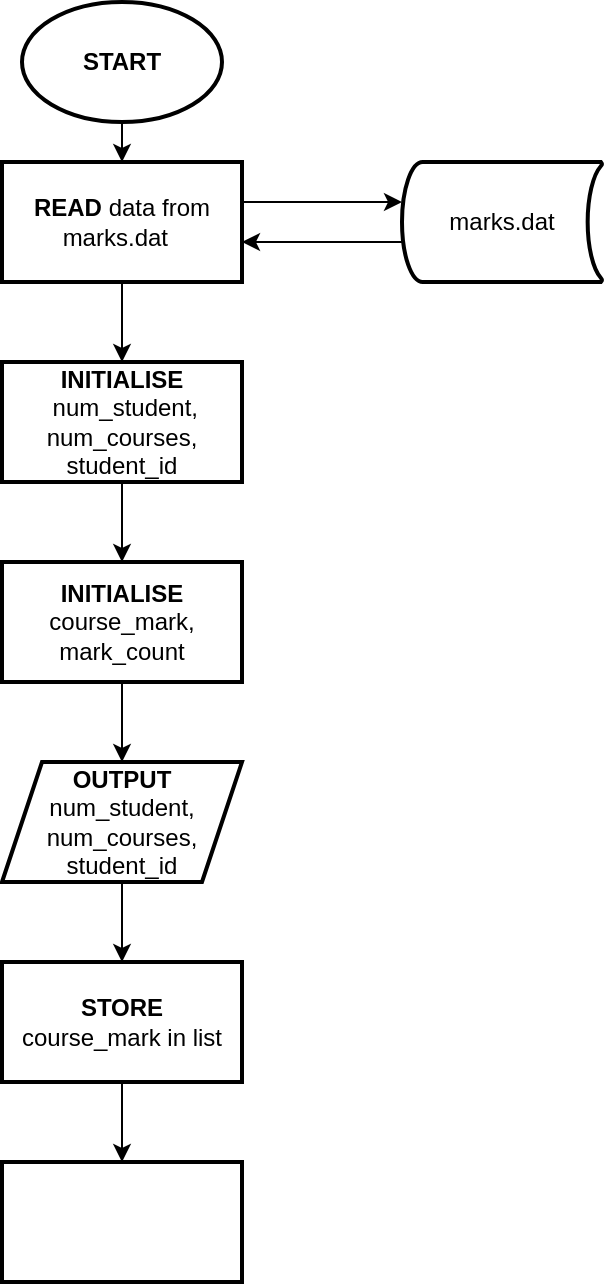 <mxfile version="15.2.9" type="github">
  <diagram id="C5RBs43oDa-KdzZeNtuy" name="Page-1">
    <mxGraphModel dx="946" dy="617" grid="1" gridSize="10" guides="1" tooltips="1" connect="1" arrows="1" fold="1" page="1" pageScale="1" pageWidth="827" pageHeight="1169" math="0" shadow="0">
      <root>
        <mxCell id="WIyWlLk6GJQsqaUBKTNV-0" />
        <mxCell id="WIyWlLk6GJQsqaUBKTNV-1" parent="WIyWlLk6GJQsqaUBKTNV-0" />
        <mxCell id="RTZkENGJLBiGMzuzW97P-1" value="marks.dat" style="strokeWidth=2;html=1;shape=mxgraph.flowchart.stored_data;whiteSpace=wrap;" vertex="1" parent="WIyWlLk6GJQsqaUBKTNV-1">
          <mxGeometry x="540" y="120" width="100" height="60" as="geometry" />
        </mxCell>
        <mxCell id="RTZkENGJLBiGMzuzW97P-5" value="" style="edgeStyle=orthogonalEdgeStyle;rounded=0;orthogonalLoop=1;jettySize=auto;html=1;" edge="1" parent="WIyWlLk6GJQsqaUBKTNV-1" source="RTZkENGJLBiGMzuzW97P-3" target="RTZkENGJLBiGMzuzW97P-4">
          <mxGeometry relative="1" as="geometry" />
        </mxCell>
        <mxCell id="RTZkENGJLBiGMzuzW97P-3" value="&lt;b&gt;START&lt;/b&gt;" style="strokeWidth=2;html=1;shape=mxgraph.flowchart.start_1;whiteSpace=wrap;" vertex="1" parent="WIyWlLk6GJQsqaUBKTNV-1">
          <mxGeometry x="350" y="40" width="100" height="60" as="geometry" />
        </mxCell>
        <mxCell id="RTZkENGJLBiGMzuzW97P-6" value="" style="edgeStyle=orthogonalEdgeStyle;rounded=0;orthogonalLoop=1;jettySize=auto;html=1;" edge="1" parent="WIyWlLk6GJQsqaUBKTNV-1" target="RTZkENGJLBiGMzuzW97P-1">
          <mxGeometry relative="1" as="geometry">
            <mxPoint x="461" y="140" as="sourcePoint" />
            <Array as="points">
              <mxPoint x="461" y="140" />
            </Array>
          </mxGeometry>
        </mxCell>
        <mxCell id="RTZkENGJLBiGMzuzW97P-10" value="" style="edgeStyle=orthogonalEdgeStyle;rounded=0;orthogonalLoop=1;jettySize=auto;html=1;" edge="1" parent="WIyWlLk6GJQsqaUBKTNV-1" source="RTZkENGJLBiGMzuzW97P-4" target="RTZkENGJLBiGMzuzW97P-9">
          <mxGeometry relative="1" as="geometry" />
        </mxCell>
        <mxCell id="RTZkENGJLBiGMzuzW97P-4" value="&lt;b&gt;READ&lt;/b&gt; data from marks.dat &amp;nbsp;" style="whiteSpace=wrap;html=1;strokeWidth=2;" vertex="1" parent="WIyWlLk6GJQsqaUBKTNV-1">
          <mxGeometry x="340" y="120" width="120" height="60" as="geometry" />
        </mxCell>
        <mxCell id="RTZkENGJLBiGMzuzW97P-7" value="" style="edgeStyle=orthogonalEdgeStyle;rounded=0;orthogonalLoop=1;jettySize=auto;html=1;" edge="1" parent="WIyWlLk6GJQsqaUBKTNV-1" source="RTZkENGJLBiGMzuzW97P-1">
          <mxGeometry relative="1" as="geometry">
            <mxPoint x="470.96" y="139" as="sourcePoint" />
            <mxPoint x="460" y="160" as="targetPoint" />
            <Array as="points">
              <mxPoint x="460" y="160" />
            </Array>
          </mxGeometry>
        </mxCell>
        <mxCell id="RTZkENGJLBiGMzuzW97P-23" value="" style="edgeStyle=orthogonalEdgeStyle;rounded=0;orthogonalLoop=1;jettySize=auto;html=1;" edge="1" parent="WIyWlLk6GJQsqaUBKTNV-1" source="RTZkENGJLBiGMzuzW97P-9" target="RTZkENGJLBiGMzuzW97P-22">
          <mxGeometry relative="1" as="geometry" />
        </mxCell>
        <mxCell id="RTZkENGJLBiGMzuzW97P-9" value="&lt;b&gt;INITIALISE&lt;/b&gt; &amp;nbsp;num_student,&lt;br&gt;num_courses, student_id" style="whiteSpace=wrap;html=1;strokeWidth=2;" vertex="1" parent="WIyWlLk6GJQsqaUBKTNV-1">
          <mxGeometry x="340" y="220" width="120" height="60" as="geometry" />
        </mxCell>
        <mxCell id="RTZkENGJLBiGMzuzW97P-34" value="" style="edgeStyle=orthogonalEdgeStyle;rounded=0;orthogonalLoop=1;jettySize=auto;html=1;" edge="1" parent="WIyWlLk6GJQsqaUBKTNV-1" source="RTZkENGJLBiGMzuzW97P-11" target="RTZkENGJLBiGMzuzW97P-33">
          <mxGeometry relative="1" as="geometry" />
        </mxCell>
        <mxCell id="RTZkENGJLBiGMzuzW97P-11" value="&lt;b&gt;OUTPUT&lt;/b&gt; num_student, num_courses, student_id" style="shape=parallelogram;perimeter=parallelogramPerimeter;whiteSpace=wrap;html=1;fixedSize=1;strokeWidth=2;" vertex="1" parent="WIyWlLk6GJQsqaUBKTNV-1">
          <mxGeometry x="340" y="420" width="120" height="60" as="geometry" />
        </mxCell>
        <mxCell id="RTZkENGJLBiGMzuzW97P-24" value="" style="edgeStyle=orthogonalEdgeStyle;rounded=0;orthogonalLoop=1;jettySize=auto;html=1;" edge="1" parent="WIyWlLk6GJQsqaUBKTNV-1" source="RTZkENGJLBiGMzuzW97P-22" target="RTZkENGJLBiGMzuzW97P-11">
          <mxGeometry relative="1" as="geometry" />
        </mxCell>
        <mxCell id="RTZkENGJLBiGMzuzW97P-22" value="&lt;b&gt;INITIALISE&lt;/b&gt;&lt;br&gt;course_mark,&lt;br&gt;mark_count" style="whiteSpace=wrap;html=1;strokeWidth=2;" vertex="1" parent="WIyWlLk6GJQsqaUBKTNV-1">
          <mxGeometry x="340" y="320" width="120" height="60" as="geometry" />
        </mxCell>
        <mxCell id="RTZkENGJLBiGMzuzW97P-36" value="" style="edgeStyle=orthogonalEdgeStyle;rounded=0;orthogonalLoop=1;jettySize=auto;html=1;" edge="1" parent="WIyWlLk6GJQsqaUBKTNV-1" source="RTZkENGJLBiGMzuzW97P-33" target="RTZkENGJLBiGMzuzW97P-35">
          <mxGeometry relative="1" as="geometry" />
        </mxCell>
        <mxCell id="RTZkENGJLBiGMzuzW97P-33" value="&lt;b&gt;STORE&lt;/b&gt; &lt;br&gt;course_mark in list" style="whiteSpace=wrap;html=1;strokeWidth=2;" vertex="1" parent="WIyWlLk6GJQsqaUBKTNV-1">
          <mxGeometry x="340" y="520" width="120" height="60" as="geometry" />
        </mxCell>
        <mxCell id="RTZkENGJLBiGMzuzW97P-35" value="" style="whiteSpace=wrap;html=1;strokeWidth=2;" vertex="1" parent="WIyWlLk6GJQsqaUBKTNV-1">
          <mxGeometry x="340" y="620" width="120" height="60" as="geometry" />
        </mxCell>
      </root>
    </mxGraphModel>
  </diagram>
</mxfile>
